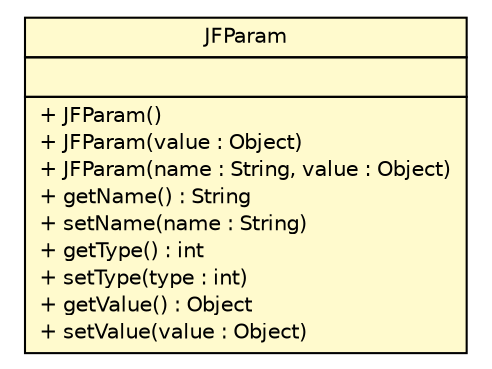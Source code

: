 #!/usr/local/bin/dot
#
# Class diagram 
# Generated by UMLGraph version R5_6 (http://www.umlgraph.org/)
#

digraph G {
	edge [fontname="Helvetica",fontsize=10,labelfontname="Helvetica",labelfontsize=10];
	node [fontname="Helvetica",fontsize=10,shape=plaintext];
	nodesep=0.25;
	ranksep=0.5;
	// org.fringe.jf.json.internal.objects.JFParam
	c139 [label=<<table title="org.fringe.jf.json.internal.objects.JFParam" border="0" cellborder="1" cellspacing="0" cellpadding="2" port="p" bgcolor="lemonChiffon" href="./JFParam.html">
		<tr><td><table border="0" cellspacing="0" cellpadding="1">
<tr><td align="center" balign="center"> JFParam </td></tr>
		</table></td></tr>
		<tr><td><table border="0" cellspacing="0" cellpadding="1">
<tr><td align="left" balign="left">  </td></tr>
		</table></td></tr>
		<tr><td><table border="0" cellspacing="0" cellpadding="1">
<tr><td align="left" balign="left"> + JFParam() </td></tr>
<tr><td align="left" balign="left"> + JFParam(value : Object) </td></tr>
<tr><td align="left" balign="left"> + JFParam(name : String, value : Object) </td></tr>
<tr><td align="left" balign="left"> + getName() : String </td></tr>
<tr><td align="left" balign="left"> + setName(name : String) </td></tr>
<tr><td align="left" balign="left"> + getType() : int </td></tr>
<tr><td align="left" balign="left"> + setType(type : int) </td></tr>
<tr><td align="left" balign="left"> + getValue() : Object </td></tr>
<tr><td align="left" balign="left"> + setValue(value : Object) </td></tr>
		</table></td></tr>
		</table>>, URL="./JFParam.html", fontname="Helvetica", fontcolor="black", fontsize=10.0];
}

